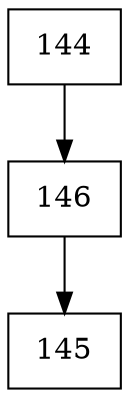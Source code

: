 digraph G {
  node [shape=record];
  node0 [label="{144}"];
  node0 -> node1;
  node1 [label="{146}"];
  node1 -> node2;
  node2 [label="{145}"];
}
